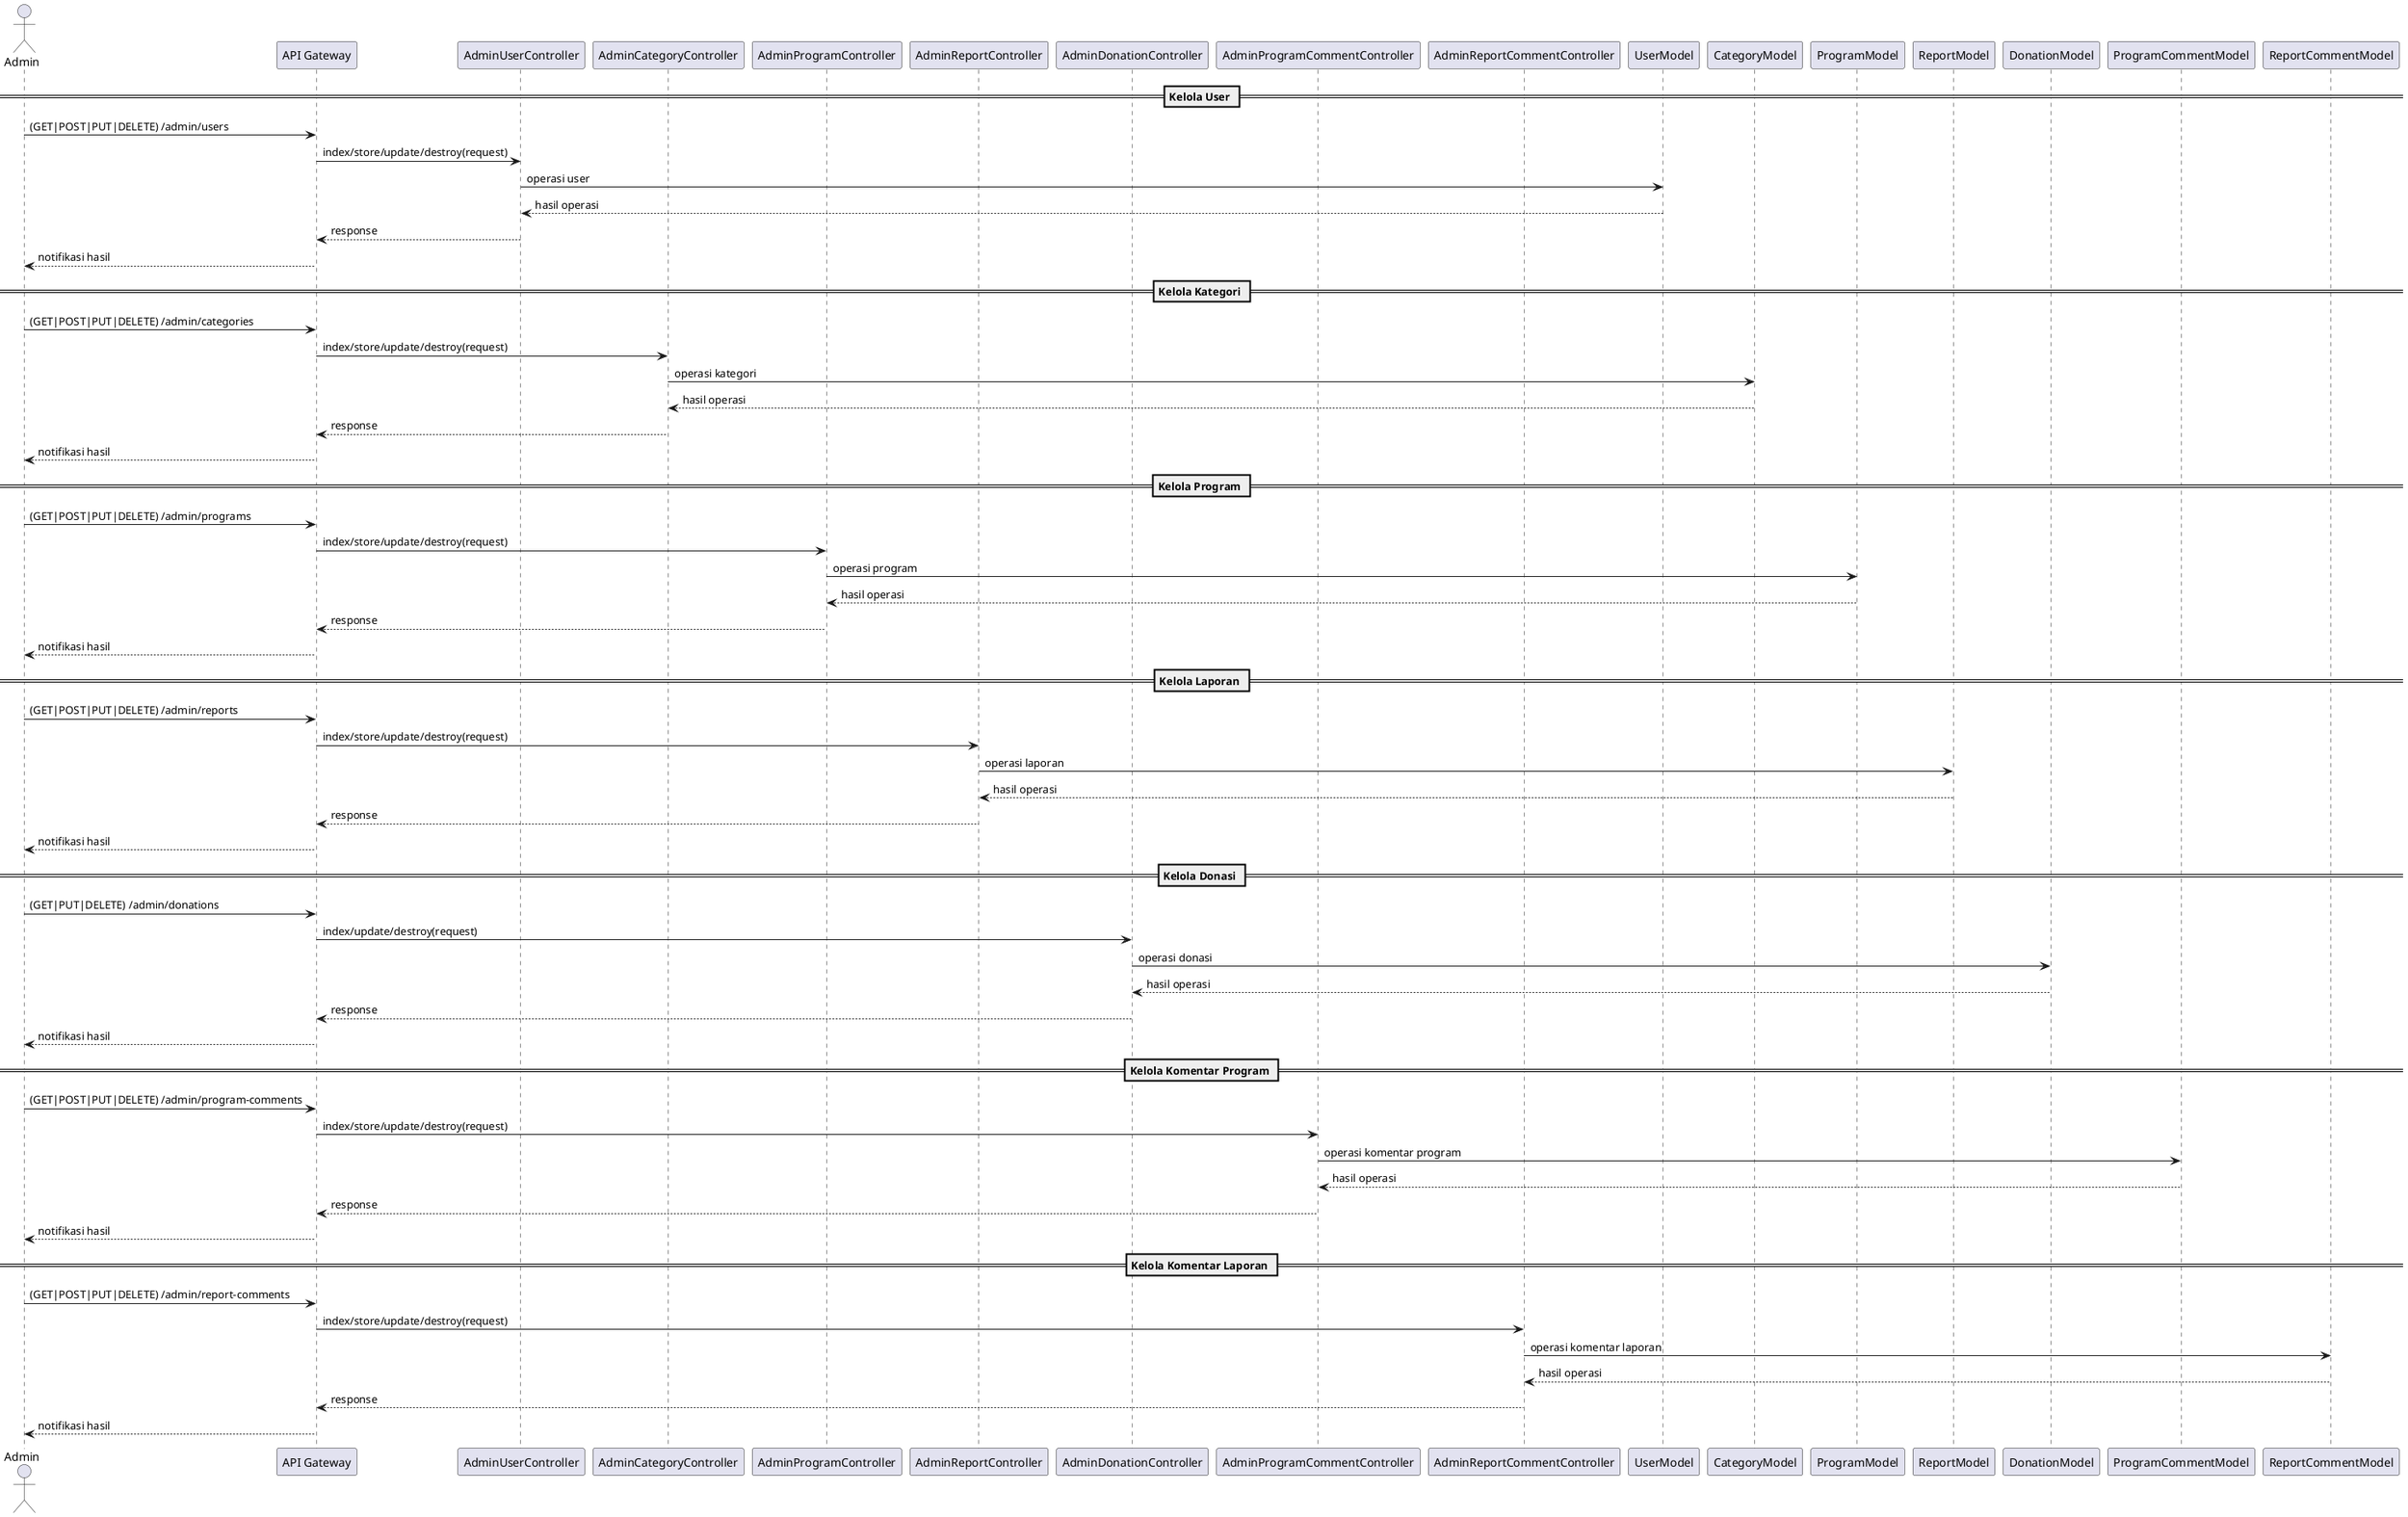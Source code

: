 @startuml
actor Admin
participant "API Gateway" as API
participant AdminUserController
participant AdminCategoryController
participant AdminProgramController
participant AdminReportController
participant AdminDonationController
participant AdminProgramCommentController
participant AdminReportCommentController
participant UserModel
participant CategoryModel
participant ProgramModel
participant ReportModel
participant DonationModel
participant ProgramCommentModel
participant ReportCommentModel

== Kelola User ==
Admin -> API: (GET|POST|PUT|DELETE) /admin/users
API -> AdminUserController: index/store/update/destroy(request)
AdminUserController -> UserModel: operasi user
UserModel --> AdminUserController: hasil operasi
AdminUserController --> API: response
API --> Admin: notifikasi hasil

== Kelola Kategori ==
Admin -> API: (GET|POST|PUT|DELETE) /admin/categories
API -> AdminCategoryController: index/store/update/destroy(request)
AdminCategoryController -> CategoryModel: operasi kategori
CategoryModel --> AdminCategoryController: hasil operasi
AdminCategoryController --> API: response
API --> Admin: notifikasi hasil

== Kelola Program ==
Admin -> API: (GET|POST|PUT|DELETE) /admin/programs
API -> AdminProgramController: index/store/update/destroy(request)
AdminProgramController -> ProgramModel: operasi program
ProgramModel --> AdminProgramController: hasil operasi
AdminProgramController --> API: response
API --> Admin: notifikasi hasil

== Kelola Laporan ==
Admin -> API: (GET|POST|PUT|DELETE) /admin/reports
API -> AdminReportController: index/store/update/destroy(request)
AdminReportController -> ReportModel: operasi laporan
ReportModel --> AdminReportController: hasil operasi
AdminReportController --> API: response
API --> Admin: notifikasi hasil

== Kelola Donasi ==
Admin -> API: (GET|PUT|DELETE) /admin/donations
API -> AdminDonationController: index/update/destroy(request)
AdminDonationController -> DonationModel: operasi donasi
DonationModel --> AdminDonationController: hasil operasi
AdminDonationController --> API: response
API --> Admin: notifikasi hasil

== Kelola Komentar Program ==
Admin -> API: (GET|POST|PUT|DELETE) /admin/program-comments
API -> AdminProgramCommentController: index/store/update/destroy(request)
AdminProgramCommentController -> ProgramCommentModel: operasi komentar program
ProgramCommentModel --> AdminProgramCommentController: hasil operasi
AdminProgramCommentController --> API: response
API --> Admin: notifikasi hasil

== Kelola Komentar Laporan ==
Admin -> API: (GET|POST|PUT|DELETE) /admin/report-comments
API -> AdminReportCommentController: index/store/update/destroy(request)
AdminReportCommentController -> ReportCommentModel: operasi komentar laporan
ReportCommentModel --> AdminReportCommentController: hasil operasi
AdminReportCommentController --> API: response
API --> Admin: notifikasi hasil
@enduml
